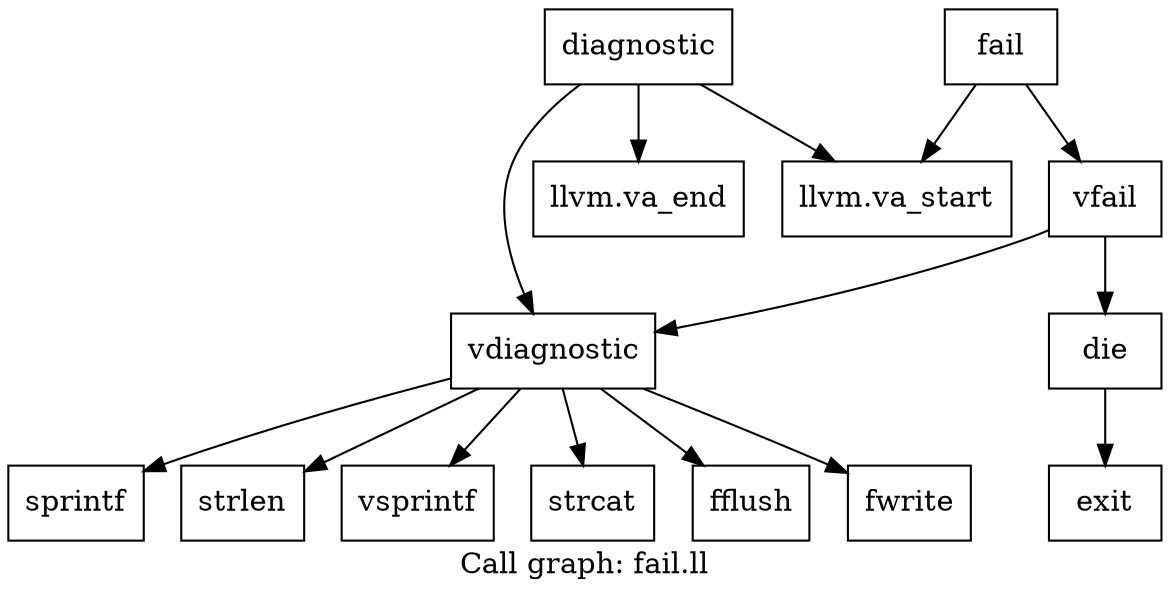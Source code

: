 digraph "Call graph: fail.ll" {
	label="Call graph: fail.ll";

	Node0x558cd8fe49b0 [shape=record,label="{die}"];
	Node0x558cd8fe49b0 -> Node0x558cd8fe5230;
	Node0x558cd8fe5230 [shape=record,label="{exit}"];
	Node0x558cd8fe0210 [shape=record,label="{vdiagnostic}"];
	Node0x558cd8fe0210 -> Node0x558cd8fe38d0;
	Node0x558cd8fe0210 -> Node0x558cd8fe3300;
	Node0x558cd8fe0210 -> Node0x558cd8fdaa50;
	Node0x558cd8fe0210 -> Node0x558cd8fdaad0;
	Node0x558cd8fe0210 -> Node0x558cd8ff1040;
	Node0x558cd8fe0210 -> Node0x558cd8ff0fc0;
	Node0x558cd8fe38d0 [shape=record,label="{sprintf}"];
	Node0x558cd8fdaa50 [shape=record,label="{vsprintf}"];
	Node0x558cd8fe3300 [shape=record,label="{strlen}"];
	Node0x558cd8fdaad0 [shape=record,label="{strcat}"];
	Node0x558cd8ff0fc0 [shape=record,label="{fwrite}"];
	Node0x558cd8ff1040 [shape=record,label="{fflush}"];
	Node0x558cd8ff1500 [shape=record,label="{diagnostic}"];
	Node0x558cd8ff1500 -> Node0x558cd8ff1580;
	Node0x558cd8ff1500 -> Node0x558cd8fe0210;
	Node0x558cd8ff1500 -> Node0x558cd8ff1630;
	Node0x558cd8ff1580 [shape=record,label="{llvm.va_start}"];
	Node0x558cd8ff1630 [shape=record,label="{llvm.va_end}"];
	Node0x558cd8ff16b0 [shape=record,label="{vfail}"];
	Node0x558cd8ff16b0 -> Node0x558cd8fe0210;
	Node0x558cd8ff16b0 -> Node0x558cd8fe49b0;
	Node0x558cd8ff1730 [shape=record,label="{fail}"];
	Node0x558cd8ff1730 -> Node0x558cd8ff1580;
	Node0x558cd8ff1730 -> Node0x558cd8ff16b0;
}
